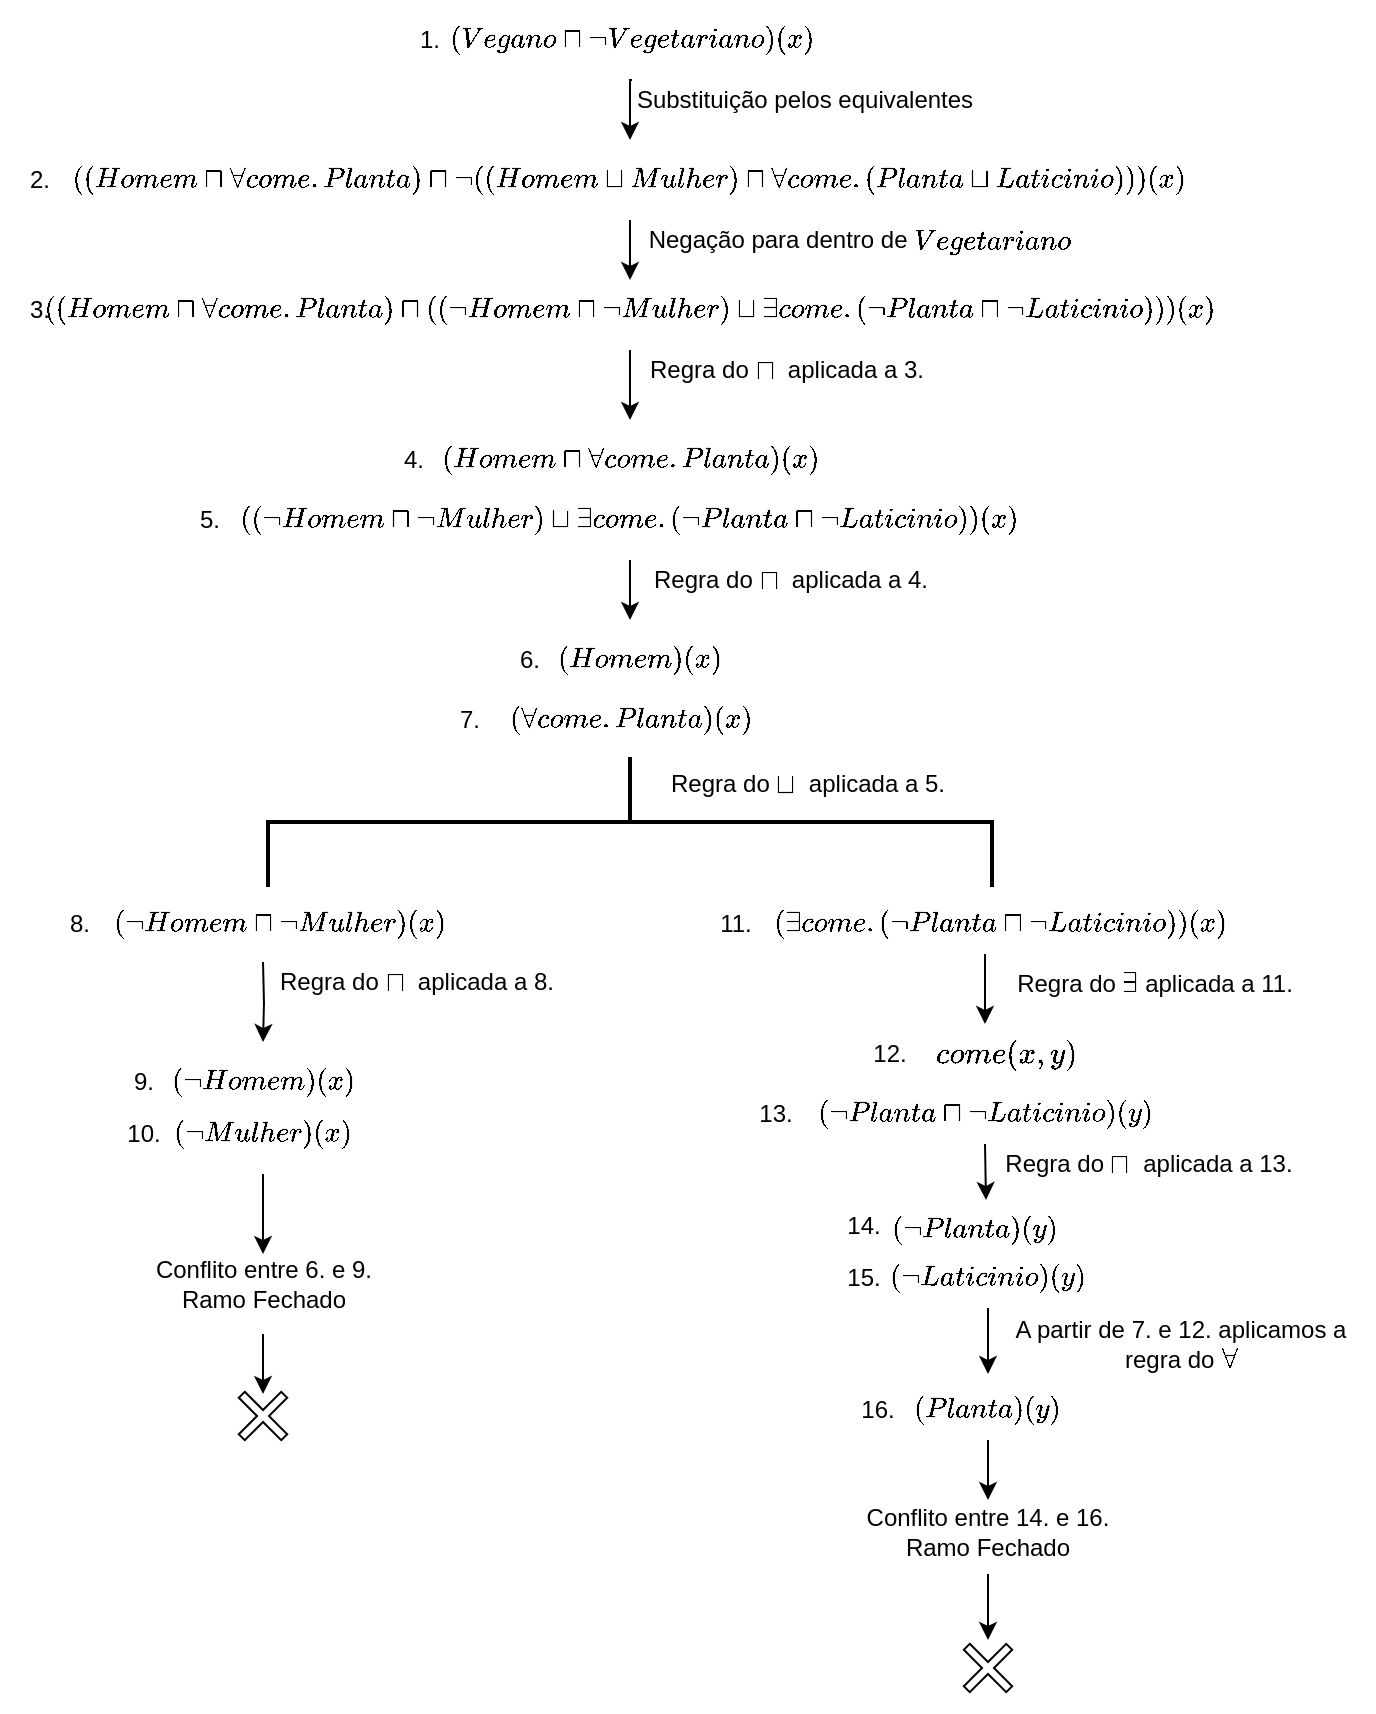 <mxfile version="12.1.0" type="device" pages="1"><diagram id="OmLH8eiPOS-uzDWiSKv1" name="Page-1"><mxGraphModel dx="1422" dy="794" grid="1" gridSize="10" guides="1" tooltips="1" connect="1" arrows="1" fold="1" page="1" pageScale="1" pageWidth="827" pageHeight="1169" math="1" shadow="0"><root><mxCell id="0"/><mxCell id="1" parent="0"/><mxCell id="9IBCQAvTJLZnzmazz-09-12" style="edgeStyle=orthogonalEdgeStyle;rounded=0;orthogonalLoop=1;jettySize=auto;html=1;exitX=0.5;exitY=1;exitDx=0;exitDy=0;" parent="1" source="9IBCQAvTJLZnzmazz-09-1" edge="1"><mxGeometry relative="1" as="geometry"><mxPoint x="380" y="130" as="targetPoint"/></mxGeometry></mxCell><mxCell id="9IBCQAvTJLZnzmazz-09-1" value="$$ (Vegano&amp;nbsp; &amp;nbsp; &amp;nbsp; \sqcap \neg Vegetariano)(x) $$" style="text;strokeColor=none;fillColor=none;align=center;verticalAlign=middle;whiteSpace=wrap;rounded=0;html=1;" parent="1" vertex="1"><mxGeometry x="272" y="60" width="218" height="40" as="geometry"/></mxCell><mxCell id="9IBCQAvTJLZnzmazz-09-13" style="edgeStyle=orthogonalEdgeStyle;rounded=0;orthogonalLoop=1;jettySize=auto;html=1;exitX=0.5;exitY=1;exitDx=0;exitDy=0;" parent="1" source="9IBCQAvTJLZnzmazz-09-2" edge="1"><mxGeometry relative="1" as="geometry"><mxPoint x="380" y="200" as="targetPoint"/></mxGeometry></mxCell><mxCell id="9IBCQAvTJLZnzmazz-09-2" value="$$ ((Homem \sqcap \forall come.Planta) \sqcap \neg( (Homem \sqcup Mulher) \sqcap \forall come.(Planta \sqcup Laticinio)))(x)$$" style="text;strokeColor=none;fillColor=none;align=center;verticalAlign=middle;whiteSpace=wrap;rounded=0;" parent="1" vertex="1"><mxGeometry x="105" y="130" width="550" height="40" as="geometry"/></mxCell><mxCell id="9IBCQAvTJLZnzmazz-09-15" style="edgeStyle=orthogonalEdgeStyle;rounded=0;orthogonalLoop=1;jettySize=auto;html=1;exitX=0.5;exitY=1;exitDx=0;exitDy=0;" parent="1" source="9IBCQAvTJLZnzmazz-09-6" edge="1"><mxGeometry relative="1" as="geometry"><mxPoint x="380" y="270" as="targetPoint"/></mxGeometry></mxCell><mxCell id="9IBCQAvTJLZnzmazz-09-6" value="$$ ((Homem \sqcap \forall come.Planta) \sqcap ((\neg Homem \sqcap \neg Mulher) \sqcup \exists come.(\neg Planta \sqcap \neg Laticinio)))(x) $$" style="text;strokeColor=none;fillColor=none;align=center;verticalAlign=middle;whiteSpace=wrap;rounded=0;" parent="1" vertex="1"><mxGeometry x="105" y="195" width="550" height="40" as="geometry"/></mxCell><mxCell id="9IBCQAvTJLZnzmazz-09-7" value="$$ (Homem \sqcap \forall come.Planta)(x) $$" style="text;strokeColor=none;fillColor=none;align=center;verticalAlign=middle;whiteSpace=wrap;rounded=0;html=1;" parent="1" vertex="1"><mxGeometry x="250" y="270" width="260" height="40" as="geometry"/></mxCell><mxCell id="9IBCQAvTJLZnzmazz-09-33" style="edgeStyle=orthogonalEdgeStyle;rounded=0;orthogonalLoop=1;jettySize=auto;html=1;exitX=0.5;exitY=1;exitDx=0;exitDy=0;" parent="1" source="9IBCQAvTJLZnzmazz-09-8" edge="1"><mxGeometry relative="1" as="geometry"><mxPoint x="380" y="370" as="targetPoint"/></mxGeometry></mxCell><mxCell id="9IBCQAvTJLZnzmazz-09-8" value="$$ ((\neg Homem \sqcap \neg Mulher) \sqcup \exists come.(\neg Planta \sqcap \neg Laticinio))(x) $$" style="text;strokeColor=none;fillColor=none;align=center;verticalAlign=middle;whiteSpace=wrap;rounded=0;" parent="1" vertex="1"><mxGeometry x="170" y="300" width="420" height="40" as="geometry"/></mxCell><mxCell id="9IBCQAvTJLZnzmazz-09-40" style="edgeStyle=orthogonalEdgeStyle;rounded=0;orthogonalLoop=1;jettySize=auto;html=1;exitX=0.5;exitY=1;exitDx=0;exitDy=0;" parent="1" edge="1"><mxGeometry relative="1" as="geometry"><mxPoint x="196.5" y="581" as="targetPoint"/><mxPoint x="196.5" y="541" as="sourcePoint"/></mxGeometry></mxCell><mxCell id="9IBCQAvTJLZnzmazz-09-9" value="$$ (\neg Homem \sqcap \neg Mulher)(x) $$" style="text;strokeColor=none;fillColor=none;align=center;verticalAlign=middle;whiteSpace=wrap;rounded=0;" parent="1" vertex="1"><mxGeometry x="115" y="507" width="180" height="30" as="geometry"/></mxCell><mxCell id="9IBCQAvTJLZnzmazz-09-10" value=" $$ (\exists come.(\neg Planta \sqcap \neg Laticinio))(x) $$" style="text;strokeColor=none;fillColor=none;align=center;verticalAlign=middle;whiteSpace=wrap;rounded=0;" parent="1" vertex="1"><mxGeometry x="450" y="507" width="230" height="30" as="geometry"/></mxCell><mxCell id="9IBCQAvTJLZnzmazz-09-19" value="" style="strokeWidth=2;html=1;shape=mxgraph.flowchart.annotation_2;align=left;labelPosition=right;pointerEvents=1;connectable=0;rotation=90;" parent="1" vertex="1"><mxGeometry x="347.5" y="290" width="65" height="362" as="geometry"/></mxCell><mxCell id="9IBCQAvTJLZnzmazz-09-20" value="$$ (Homem)(x) $$" style="text;html=1;strokeColor=none;fillColor=none;align=center;verticalAlign=middle;whiteSpace=wrap;rounded=0;" parent="1" vertex="1"><mxGeometry x="325" y="370" width="120" height="40" as="geometry"/></mxCell><mxCell id="9IBCQAvTJLZnzmazz-09-23" value="Substituição pelos equivalentes" style="text;html=1;strokeColor=none;fillColor=none;align=center;verticalAlign=middle;whiteSpace=wrap;rounded=0;" parent="1" vertex="1"><mxGeometry x="370" y="100" width="195" height="20" as="geometry"/></mxCell><mxCell id="9IBCQAvTJLZnzmazz-09-24" value="Negação para dentro de \( Vegetariano \)" style="text;html=1;strokeColor=none;fillColor=none;align=center;verticalAlign=middle;whiteSpace=wrap;rounded=0;" parent="1" vertex="1"><mxGeometry x="374.5" y="170" width="240" height="20" as="geometry"/></mxCell><mxCell id="9IBCQAvTJLZnzmazz-09-25" value="Regra do \( \sqcap \)&amp;nbsp; aplicada a 3." style="text;html=1;strokeColor=none;fillColor=none;align=center;verticalAlign=middle;whiteSpace=wrap;rounded=0;" parent="1" vertex="1"><mxGeometry x="362" y="235" width="193" height="20" as="geometry"/></mxCell><mxCell id="9IBCQAvTJLZnzmazz-09-26" value="1." style="text;html=1;strokeColor=none;fillColor=none;align=center;verticalAlign=middle;whiteSpace=wrap;rounded=0;" parent="1" vertex="1"><mxGeometry x="260" y="70" width="40" height="20" as="geometry"/></mxCell><mxCell id="9IBCQAvTJLZnzmazz-09-27" value="2." style="text;html=1;strokeColor=none;fillColor=none;align=center;verticalAlign=middle;whiteSpace=wrap;rounded=0;" parent="1" vertex="1"><mxGeometry x="65" y="140" width="40" height="20" as="geometry"/></mxCell><mxCell id="9IBCQAvTJLZnzmazz-09-28" value="3." style="text;html=1;strokeColor=none;fillColor=none;align=center;verticalAlign=middle;whiteSpace=wrap;rounded=0;" parent="1" vertex="1"><mxGeometry x="65" y="205" width="40" height="20" as="geometry"/></mxCell><mxCell id="9IBCQAvTJLZnzmazz-09-29" value="4." style="text;html=1;strokeColor=none;fillColor=none;align=center;verticalAlign=middle;whiteSpace=wrap;rounded=0;" parent="1" vertex="1"><mxGeometry x="252" y="280" width="40" height="20" as="geometry"/></mxCell><mxCell id="9IBCQAvTJLZnzmazz-09-30" value="5." style="text;html=1;strokeColor=none;fillColor=none;align=center;verticalAlign=middle;whiteSpace=wrap;rounded=0;" parent="1" vertex="1"><mxGeometry x="150" y="310" width="40" height="20" as="geometry"/></mxCell><mxCell id="9IBCQAvTJLZnzmazz-09-34" value="Regra do \( \sqcap \)&amp;nbsp; aplicada a 4." style="text;html=1;strokeColor=none;fillColor=none;align=center;verticalAlign=middle;whiteSpace=wrap;rounded=0;" parent="1" vertex="1"><mxGeometry x="363.5" y="340" width="193" height="20" as="geometry"/></mxCell><mxCell id="9IBCQAvTJLZnzmazz-09-37" value="$$ (\forall come.Planta)(x) $$" style="text;html=1;strokeColor=none;fillColor=none;align=center;verticalAlign=middle;whiteSpace=wrap;rounded=0;" parent="1" vertex="1"><mxGeometry x="282.5" y="400" width="195" height="40" as="geometry"/></mxCell><mxCell id="9IBCQAvTJLZnzmazz-09-39" value="Regra do \( \sqcup \)&amp;nbsp; aplicada a 5." style="text;html=1;strokeColor=none;fillColor=none;align=center;verticalAlign=middle;whiteSpace=wrap;rounded=0;" parent="1" vertex="1"><mxGeometry x="388.5" y="442" width="160" height="20" as="geometry"/></mxCell><mxCell id="9IBCQAvTJLZnzmazz-09-41" value="Regra do \( \sqcap \)&amp;nbsp; aplicada a 8." style="text;html=1;strokeColor=none;fillColor=none;align=center;verticalAlign=middle;whiteSpace=wrap;rounded=0;" parent="1" vertex="1"><mxGeometry x="177" y="541" width="193" height="20" as="geometry"/></mxCell><mxCell id="9IBCQAvTJLZnzmazz-09-42" value="6." style="text;html=1;strokeColor=none;fillColor=none;align=center;verticalAlign=middle;whiteSpace=wrap;rounded=0;" parent="1" vertex="1"><mxGeometry x="310" y="380" width="40" height="20" as="geometry"/></mxCell><mxCell id="9IBCQAvTJLZnzmazz-09-43" value="7." style="text;html=1;strokeColor=none;fillColor=none;align=center;verticalAlign=middle;whiteSpace=wrap;rounded=0;" parent="1" vertex="1"><mxGeometry x="280" y="410" width="40" height="20" as="geometry"/></mxCell><mxCell id="9IBCQAvTJLZnzmazz-09-44" value="8." style="text;html=1;strokeColor=none;fillColor=none;align=center;verticalAlign=middle;whiteSpace=wrap;rounded=0;" parent="1" vertex="1"><mxGeometry x="85" y="512" width="40" height="20" as="geometry"/></mxCell><mxCell id="9IBCQAvTJLZnzmazz-09-46" value="$$ (\neg Homem)(x) $$" style="text;html=1;strokeColor=none;fillColor=none;align=center;verticalAlign=middle;whiteSpace=wrap;rounded=0;" parent="1" vertex="1"><mxGeometry x="136.5" y="581" width="120" height="40" as="geometry"/></mxCell><mxCell id="9IBCQAvTJLZnzmazz-09-51" style="edgeStyle=orthogonalEdgeStyle;rounded=0;orthogonalLoop=1;jettySize=auto;html=1;exitX=0.5;exitY=1;exitDx=0;exitDy=0;" parent="1" source="9IBCQAvTJLZnzmazz-09-48" edge="1"><mxGeometry relative="1" as="geometry"><mxPoint x="196.5" y="687" as="targetPoint"/></mxGeometry></mxCell><mxCell id="9IBCQAvTJLZnzmazz-09-48" value="$$ (\neg Mulher)(x) $$" style="text;html=1;strokeColor=none;fillColor=none;align=center;verticalAlign=middle;whiteSpace=wrap;rounded=0;" parent="1" vertex="1"><mxGeometry x="136.5" y="607" width="120" height="40" as="geometry"/></mxCell><mxCell id="9IBCQAvTJLZnzmazz-09-49" value="9." style="text;html=1;strokeColor=none;fillColor=none;align=center;verticalAlign=middle;whiteSpace=wrap;rounded=0;" parent="1" vertex="1"><mxGeometry x="116.5" y="591" width="40" height="20" as="geometry"/></mxCell><mxCell id="9IBCQAvTJLZnzmazz-09-50" value="10." style="text;html=1;strokeColor=none;fillColor=none;align=center;verticalAlign=middle;whiteSpace=wrap;rounded=0;" parent="1" vertex="1"><mxGeometry x="116.5" y="617" width="40" height="20" as="geometry"/></mxCell><mxCell id="9IBCQAvTJLZnzmazz-09-53" style="edgeStyle=orthogonalEdgeStyle;rounded=0;orthogonalLoop=1;jettySize=auto;html=1;exitX=0.5;exitY=1;exitDx=0;exitDy=0;" parent="1" source="9IBCQAvTJLZnzmazz-09-52" edge="1"><mxGeometry relative="1" as="geometry"><mxPoint x="196.5" y="757" as="targetPoint"/></mxGeometry></mxCell><mxCell id="9IBCQAvTJLZnzmazz-09-52" value="Conflito entre 6. e 9.&lt;br&gt;Ramo Fechado" style="text;html=1;strokeColor=none;fillColor=none;align=center;verticalAlign=middle;whiteSpace=wrap;rounded=0;" parent="1" vertex="1"><mxGeometry x="86.5" y="677" width="220" height="50" as="geometry"/></mxCell><mxCell id="9IBCQAvTJLZnzmazz-09-54" value="" style="shape=cross;whiteSpace=wrap;html=1;align=center;rotation=45;size=0.141;fontColor=#FF0000;" parent="1" vertex="1"><mxGeometry x="181.5" y="753" width="30" height="30" as="geometry"/></mxCell><mxCell id="9IBCQAvTJLZnzmazz-09-60" style="edgeStyle=orthogonalEdgeStyle;rounded=0;orthogonalLoop=1;jettySize=auto;html=1;exitX=0.5;exitY=1;exitDx=0;exitDy=0;fontColor=#FF0000;" parent="1" edge="1"><mxGeometry relative="1" as="geometry"><mxPoint x="557.5" y="572" as="targetPoint"/><mxPoint x="557.5" y="537" as="sourcePoint"/></mxGeometry></mxCell><mxCell id="9IBCQAvTJLZnzmazz-09-58" value="11." style="text;html=1;strokeColor=none;fillColor=none;align=center;verticalAlign=middle;whiteSpace=wrap;rounded=0;" parent="1" vertex="1"><mxGeometry x="413" y="512" width="40" height="20" as="geometry"/></mxCell><mxCell id="9IBCQAvTJLZnzmazz-09-62" style="edgeStyle=orthogonalEdgeStyle;rounded=0;orthogonalLoop=1;jettySize=auto;html=1;exitX=0.5;exitY=1;exitDx=0;exitDy=0;fontColor=#FF0000;" parent="1" source="9IBCQAvTJLZnzmazz-09-61" edge="1"><mxGeometry relative="1" as="geometry"><mxPoint x="558" y="660" as="targetPoint"/></mxGeometry></mxCell><mxCell id="9IBCQAvTJLZnzmazz-09-61" value=" $$ (\neg Planta \sqcap \neg Laticinio)(y) $$" style="text;strokeColor=none;fillColor=none;align=center;verticalAlign=middle;whiteSpace=wrap;rounded=0;" parent="1" vertex="1"><mxGeometry x="442.5" y="602" width="230" height="30" as="geometry"/></mxCell><mxCell id="9IBCQAvTJLZnzmazz-09-63" value="Regra do \( \exists \) aplicada a 11." style="text;html=1;strokeColor=none;fillColor=none;align=center;verticalAlign=middle;whiteSpace=wrap;rounded=0;" parent="1" vertex="1"><mxGeometry x="546" y="537" width="193" height="30" as="geometry"/></mxCell><mxCell id="9IBCQAvTJLZnzmazz-09-64" value="Regra do \( \sqcap \)&amp;nbsp; aplicada a 13." style="text;html=1;strokeColor=none;fillColor=none;align=center;verticalAlign=middle;whiteSpace=wrap;rounded=0;" parent="1" vertex="1"><mxGeometry x="542.5" y="632" width="193" height="20" as="geometry"/></mxCell><mxCell id="9IBCQAvTJLZnzmazz-09-65" value="14." style="text;html=1;strokeColor=none;fillColor=none;align=center;verticalAlign=middle;whiteSpace=wrap;rounded=0;" parent="1" vertex="1"><mxGeometry x="476.5" y="663" width="40" height="20" as="geometry"/></mxCell><mxCell id="9IBCQAvTJLZnzmazz-09-66" value=" $$ (\neg Planta)(y) $$" style="text;strokeColor=none;fillColor=none;align=center;verticalAlign=middle;whiteSpace=wrap;rounded=0;" parent="1" vertex="1"><mxGeometry x="436.5" y="660" width="230" height="30" as="geometry"/></mxCell><mxCell id="9IBCQAvTJLZnzmazz-09-68" value="A partir de 7. e 12. aplicamos a regra do \( \forall \)" style="text;html=1;strokeColor=none;fillColor=none;align=center;verticalAlign=middle;whiteSpace=wrap;rounded=0;" parent="1" vertex="1"><mxGeometry x="559" y="709" width="193" height="46" as="geometry"/></mxCell><mxCell id="9IBCQAvTJLZnzmazz-09-70" style="edgeStyle=orthogonalEdgeStyle;rounded=0;orthogonalLoop=1;jettySize=auto;html=1;exitX=0.5;exitY=1;exitDx=0;exitDy=0;fontColor=#FF0000;" parent="1" source="9IBCQAvTJLZnzmazz-09-69" edge="1"><mxGeometry relative="1" as="geometry"><mxPoint x="559" y="810" as="targetPoint"/></mxGeometry></mxCell><mxCell id="9IBCQAvTJLZnzmazz-09-69" value=" $$ (Planta)(y) $$" style="text;strokeColor=none;fillColor=none;align=center;verticalAlign=middle;whiteSpace=wrap;rounded=0;" parent="1" vertex="1"><mxGeometry x="444" y="750" width="230" height="30" as="geometry"/></mxCell><mxCell id="9IBCQAvTJLZnzmazz-09-76" style="edgeStyle=orthogonalEdgeStyle;rounded=0;orthogonalLoop=1;jettySize=auto;html=1;fontColor=#FF0000;" parent="1" edge="1"><mxGeometry relative="1" as="geometry"><mxPoint x="559" y="880" as="targetPoint"/><mxPoint x="559" y="847" as="sourcePoint"/></mxGeometry></mxCell><mxCell id="9IBCQAvTJLZnzmazz-09-71" value="Conflito entre 14. e 16.&lt;br&gt;Ramo Fechado" style="text;html=1;strokeColor=none;fillColor=none;align=center;verticalAlign=middle;whiteSpace=wrap;rounded=0;" parent="1" vertex="1"><mxGeometry x="449" y="801" width="220" height="50" as="geometry"/></mxCell><mxCell id="9IBCQAvTJLZnzmazz-09-72" value="13." style="text;html=1;strokeColor=none;fillColor=none;align=center;verticalAlign=middle;whiteSpace=wrap;rounded=0;" parent="1" vertex="1"><mxGeometry x="433" y="607" width="40" height="20" as="geometry"/></mxCell><mxCell id="9IBCQAvTJLZnzmazz-09-75" value="16." style="text;html=1;strokeColor=none;fillColor=none;align=center;verticalAlign=middle;whiteSpace=wrap;rounded=0;" parent="1" vertex="1"><mxGeometry x="484" y="755" width="40" height="20" as="geometry"/></mxCell><mxCell id="9IBCQAvTJLZnzmazz-09-77" value="" style="shape=cross;whiteSpace=wrap;html=1;align=center;rotation=45;size=0.141;fontColor=#FF0000;" parent="1" vertex="1"><mxGeometry x="544" y="879" width="30" height="30" as="geometry"/></mxCell><mxCell id="9IBCQAvTJLZnzmazz-09-79" value="$$ come(x, y) $$" style="text;strokeColor=none;fillColor=none;align=center;verticalAlign=middle;whiteSpace=wrap;rounded=0;fontSize=13;" parent="1" vertex="1"><mxGeometry x="453" y="568" width="230" height="38" as="geometry"/></mxCell><mxCell id="9IBCQAvTJLZnzmazz-09-82" value="12." style="text;html=1;strokeColor=none;fillColor=none;align=center;verticalAlign=middle;whiteSpace=wrap;rounded=0;" parent="1" vertex="1"><mxGeometry x="490" y="577" width="40" height="20" as="geometry"/></mxCell><mxCell id="z-vEVjivBSjXjEUSpYMC-9" style="edgeStyle=orthogonalEdgeStyle;rounded=0;orthogonalLoop=1;jettySize=auto;html=1;exitX=0.5;exitY=1;exitDx=0;exitDy=0;" edge="1" parent="1" source="z-vEVjivBSjXjEUSpYMC-7"><mxGeometry relative="1" as="geometry"><mxPoint x="559" y="747" as="targetPoint"/></mxGeometry></mxCell><mxCell id="z-vEVjivBSjXjEUSpYMC-7" value=" $$ (\neg Laticinio)(y) $$" style="text;strokeColor=none;fillColor=none;align=center;verticalAlign=middle;whiteSpace=wrap;rounded=0;" vertex="1" parent="1"><mxGeometry x="444" y="684" width="230" height="30" as="geometry"/></mxCell><mxCell id="z-vEVjivBSjXjEUSpYMC-8" value="15." style="text;html=1;strokeColor=none;fillColor=none;align=center;verticalAlign=middle;whiteSpace=wrap;rounded=0;" vertex="1" parent="1"><mxGeometry x="476.5" y="689" width="40" height="20" as="geometry"/></mxCell></root></mxGraphModel></diagram></mxfile>
